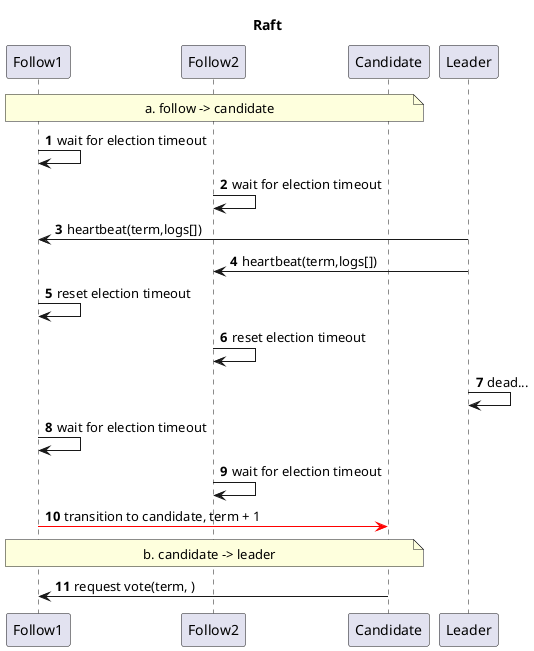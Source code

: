 @startuml

title Raft

participant "Follow1" as f1
participant "Follow2" as f2
participant "Candidate" as c
participant "Leader" as l

autonumber

note over f1, c
a. follow -> candidate
end note
f1 -> f1: wait for election timeout
f2 -> f2: wait for election timeout
l -> f1: heartbeat(term,logs[])
l -> f2: heartbeat(term,logs[])
f1 -> f1: reset election timeout
f2 -> f2: reset election timeout
l -> l: dead...
f1 -> f1: wait for election timeout
f2 -> f2: wait for election timeout
f1 -[#red]> c: transition to candidate, term + 1

note over f1, c
b. candidate -> leader
end note
c -> f1: request vote(term, )


@enduml
